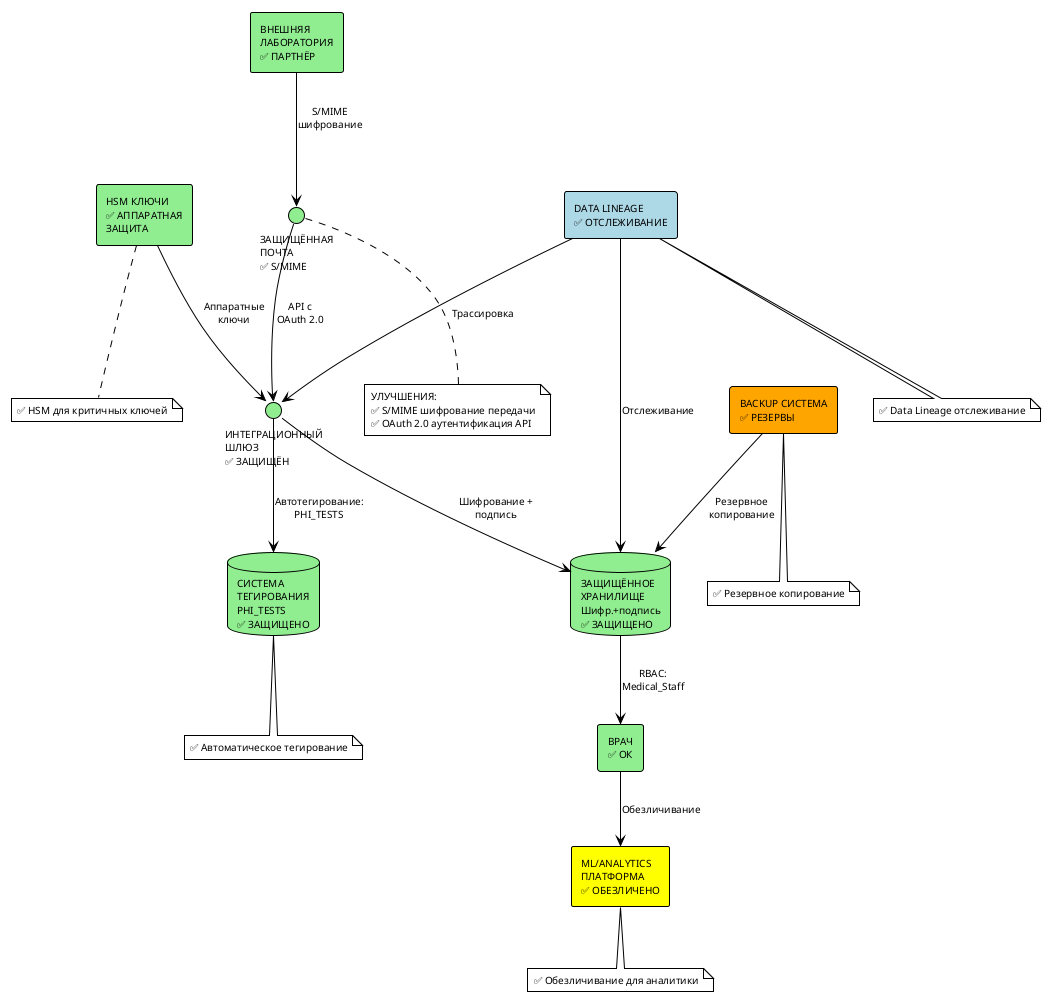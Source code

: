 @startuml secure_lab_results_dfd
!theme plain
skinparam backgroundColor white
skinparam defaultFontSize 10

' Внешние сущности
rectangle "ВНЕШНЯЯ\nЛАБОРАТОРИЯ\n✅ ПАРТНЁР" as lab #lightgreen

' Процессы (защищённые)
circle "ЗАЩИЩЁННАЯ\nПОЧТА\n✅ S/MIME" as secure_mail #lightgreen
circle "ИНТЕГРАЦИОННЫЙ\nШЛЮЗ\n✅ ЗАЩИЩЁН" as gateway #lightgreen
rectangle "ВРАЧ\n✅ ОК" as doctor #lightgreen

' Системы безопасности
rectangle "HSM КЛЮЧИ\n✅ АППАРАТНАЯ\nЗАЩИТА" as hsm #lightgreen
rectangle "DATA LINEAGE\n✅ ОТСЛЕЖИВАНИЕ" as lineage #lightblue
rectangle "BACKUP СИСТЕМА\n✅ РЕЗЕРВЫ" as backup #orange

' Хранилища (защищённые)
database "СИСТЕМА\nТЕГИРОВАНИЯ\nPHI_TESTS\n✅ ЗАЩИЩЕНО" as tagging #lightgreen
database "ЗАЩИЩЁННОЕ\nХРАНИЛИЩЕ\nШифр.+подпись\n✅ ЗАЩИЩЕНО" as secure_storage #lightgreen

' Аналитика
rectangle "ML/ANALYTICS\nПЛАТФОРМА\n✅ ОБЕЗЛИЧЕНО" as analytics #yellow

' Потоки данных
lab --> secure_mail : "S/MIME\nшифрование"
secure_mail --> gateway : "API с\nOAuth 2.0"
hsm --> gateway : "Аппаратные\nключи"

gateway --> tagging : "Автотегирование:\nPHI_TESTS"
gateway --> secure_storage : "Шифрование +\nподпись"

lineage --> gateway : "Трассировка"
lineage --> secure_storage : "Отслеживание"
backup --> secure_storage : "Резервное\nкопирование"

secure_storage --> doctor : "RBAC:\nMedical_Staff"
doctor --> analytics : "Обезличивание"

' Улучшения безопасности
note bottom of secure_mail : УЛУЧШЕНИЯ:\n✅ S/MIME шифрование передачи\n✅ OAuth 2.0 аутентификация API
note bottom of hsm : ✅ HSM для критичных ключей
note bottom of tagging : ✅ Автоматическое тегирование
note bottom of lineage : ✅ Data Lineage отслеживание
note bottom of backup : ✅ Резервное копирование
note bottom of analytics : ✅ Обезличивание для аналитики

@enduml
